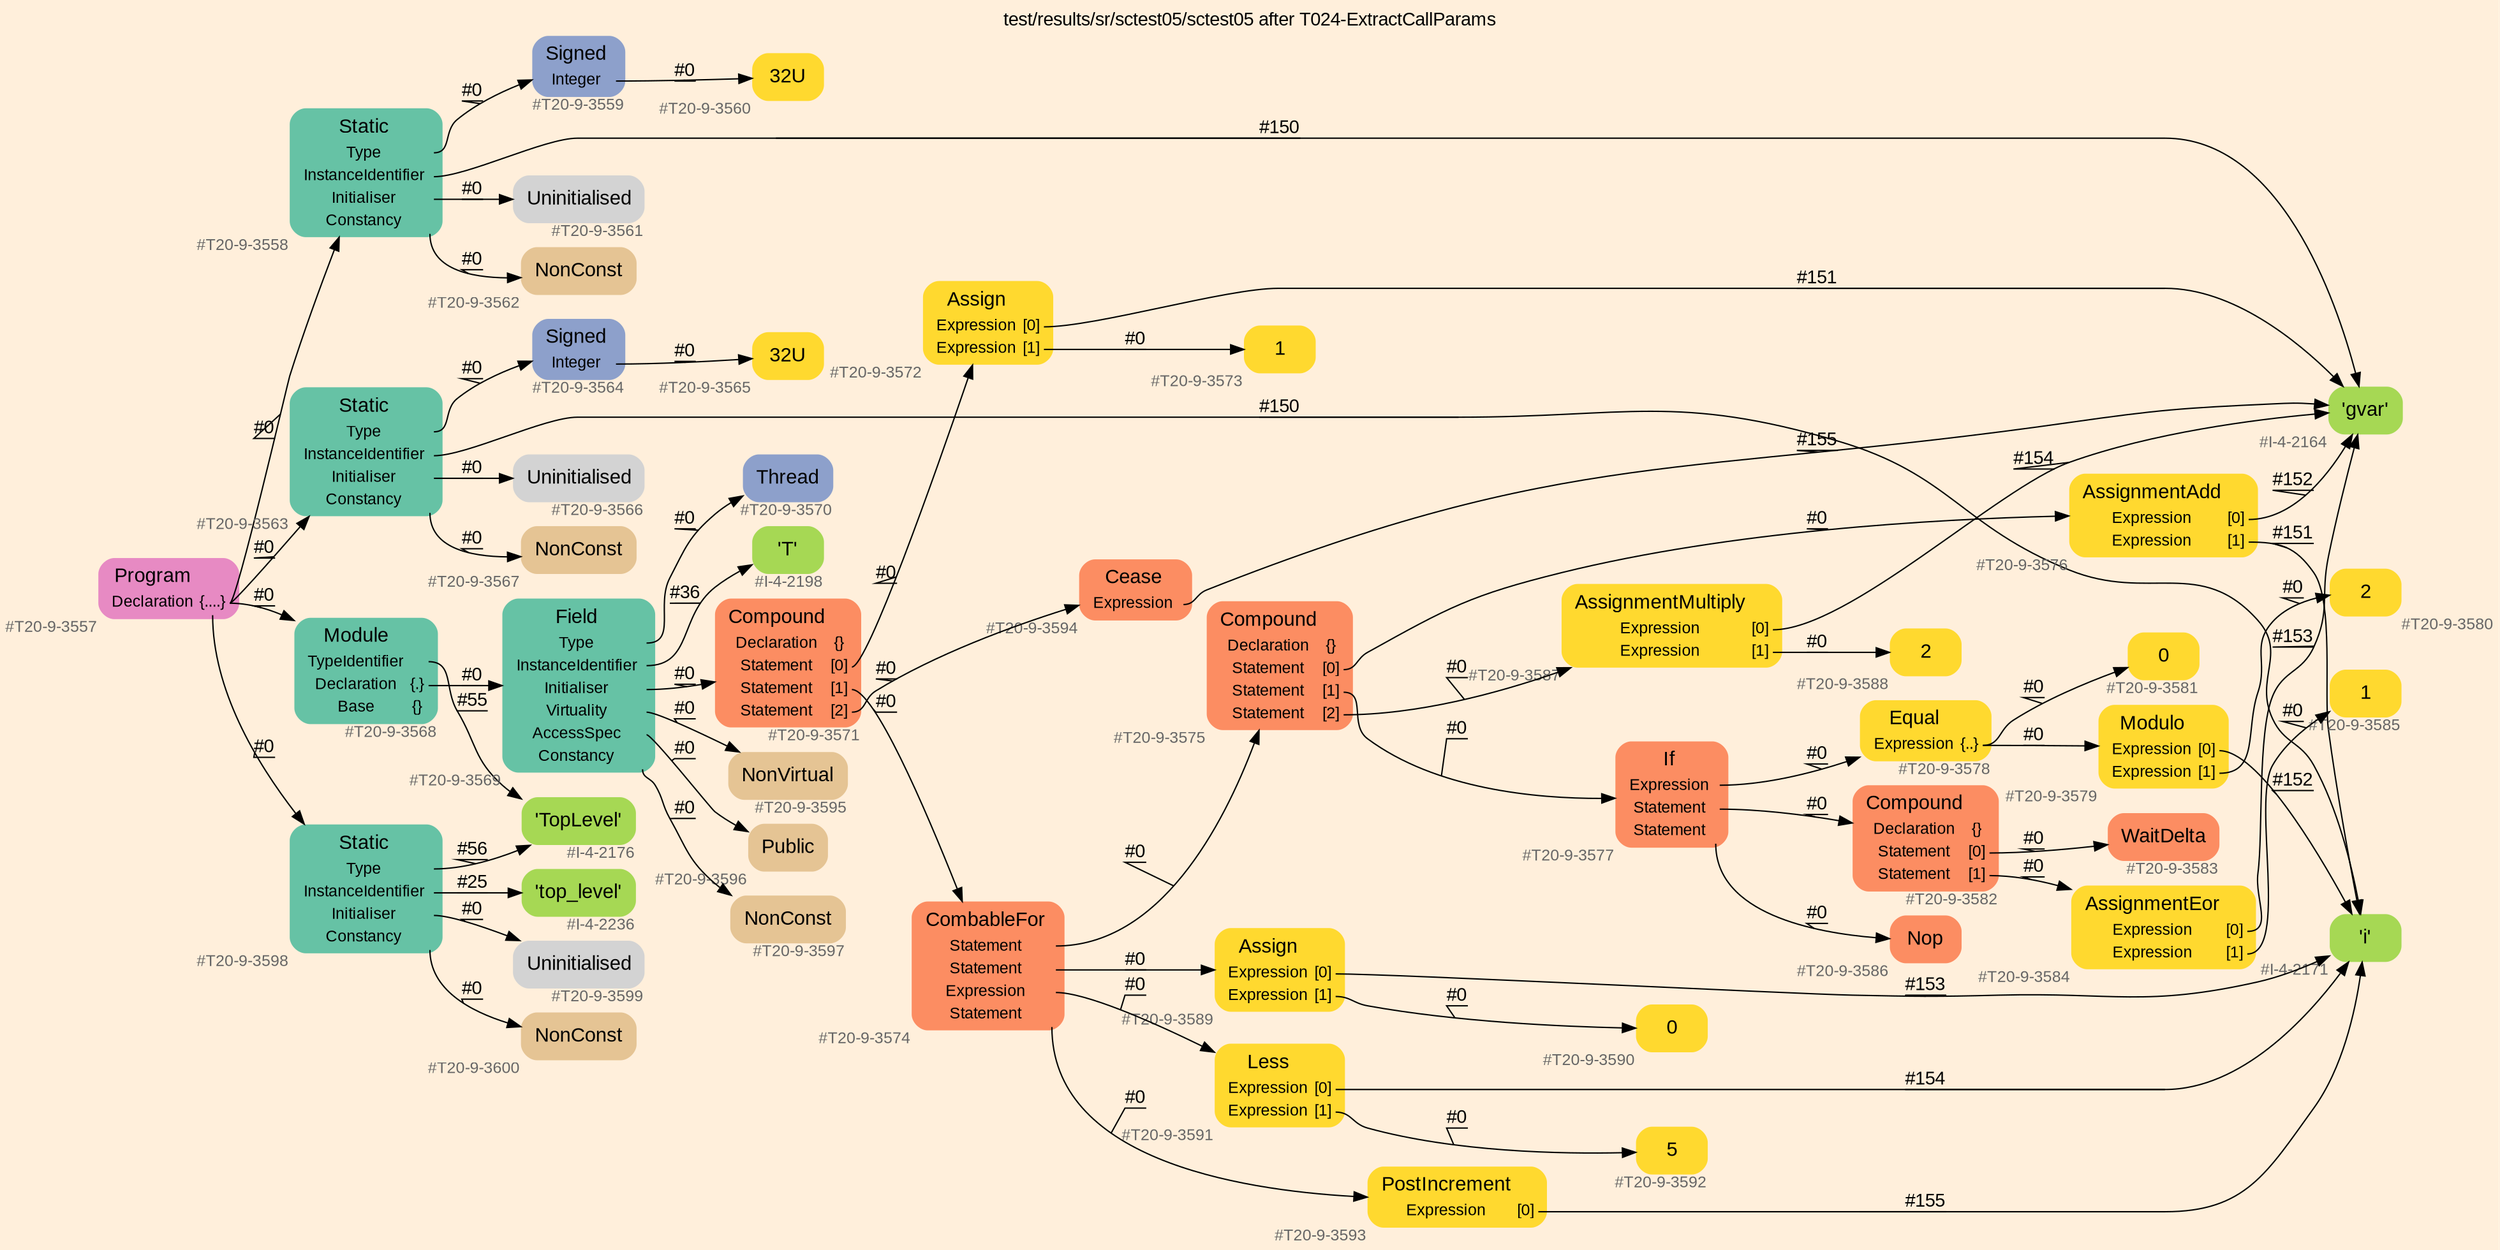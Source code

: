 digraph "test/results/sr/sctest05/sctest05 after T024-ExtractCallParams" {
label = "test/results/sr/sctest05/sctest05 after T024-ExtractCallParams"
labelloc = t
graph [
    rankdir = "LR"
    ranksep = 0.3
    bgcolor = antiquewhite1
    color = black
    fontcolor = black
    fontname = "Arial"
];
node [
    fontname = "Arial"
];
edge [
    fontname = "Arial"
];

// -------------------- node figure --------------------
// -------- block #T20-9-3557 ----------
"#T20-9-3557" [
    fillcolor = "/set28/4"
    xlabel = "#T20-9-3557"
    fontsize = "12"
    fontcolor = grey40
    shape = "plaintext"
    label = <<TABLE BORDER="0" CELLBORDER="0" CELLSPACING="0">
     <TR><TD><FONT COLOR="black" POINT-SIZE="15">Program</FONT></TD></TR>
     <TR><TD><FONT COLOR="black" POINT-SIZE="12">Declaration</FONT></TD><TD PORT="port0"><FONT COLOR="black" POINT-SIZE="12">{....}</FONT></TD></TR>
    </TABLE>>
    style = "rounded,filled"
];

// -------- block #T20-9-3558 ----------
"#T20-9-3558" [
    fillcolor = "/set28/1"
    xlabel = "#T20-9-3558"
    fontsize = "12"
    fontcolor = grey40
    shape = "plaintext"
    label = <<TABLE BORDER="0" CELLBORDER="0" CELLSPACING="0">
     <TR><TD><FONT COLOR="black" POINT-SIZE="15">Static</FONT></TD></TR>
     <TR><TD><FONT COLOR="black" POINT-SIZE="12">Type</FONT></TD><TD PORT="port0"></TD></TR>
     <TR><TD><FONT COLOR="black" POINT-SIZE="12">InstanceIdentifier</FONT></TD><TD PORT="port1"></TD></TR>
     <TR><TD><FONT COLOR="black" POINT-SIZE="12">Initialiser</FONT></TD><TD PORT="port2"></TD></TR>
     <TR><TD><FONT COLOR="black" POINT-SIZE="12">Constancy</FONT></TD><TD PORT="port3"></TD></TR>
    </TABLE>>
    style = "rounded,filled"
];

// -------- block #T20-9-3559 ----------
"#T20-9-3559" [
    fillcolor = "/set28/3"
    xlabel = "#T20-9-3559"
    fontsize = "12"
    fontcolor = grey40
    shape = "plaintext"
    label = <<TABLE BORDER="0" CELLBORDER="0" CELLSPACING="0">
     <TR><TD><FONT COLOR="black" POINT-SIZE="15">Signed</FONT></TD></TR>
     <TR><TD><FONT COLOR="black" POINT-SIZE="12">Integer</FONT></TD><TD PORT="port0"></TD></TR>
    </TABLE>>
    style = "rounded,filled"
];

// -------- block #T20-9-3560 ----------
"#T20-9-3560" [
    fillcolor = "/set28/6"
    xlabel = "#T20-9-3560"
    fontsize = "12"
    fontcolor = grey40
    shape = "plaintext"
    label = <<TABLE BORDER="0" CELLBORDER="0" CELLSPACING="0">
     <TR><TD><FONT COLOR="black" POINT-SIZE="15">32U</FONT></TD></TR>
    </TABLE>>
    style = "rounded,filled"
];

// -------- block #I-4-2164 ----------
"#I-4-2164" [
    fillcolor = "/set28/5"
    xlabel = "#I-4-2164"
    fontsize = "12"
    fontcolor = grey40
    shape = "plaintext"
    label = <<TABLE BORDER="0" CELLBORDER="0" CELLSPACING="0">
     <TR><TD><FONT COLOR="black" POINT-SIZE="15">'gvar'</FONT></TD></TR>
    </TABLE>>
    style = "rounded,filled"
];

// -------- block #T20-9-3561 ----------
"#T20-9-3561" [
    xlabel = "#T20-9-3561"
    fontsize = "12"
    fontcolor = grey40
    shape = "plaintext"
    label = <<TABLE BORDER="0" CELLBORDER="0" CELLSPACING="0">
     <TR><TD><FONT COLOR="black" POINT-SIZE="15">Uninitialised</FONT></TD></TR>
    </TABLE>>
    style = "rounded,filled"
];

// -------- block #T20-9-3562 ----------
"#T20-9-3562" [
    fillcolor = "/set28/7"
    xlabel = "#T20-9-3562"
    fontsize = "12"
    fontcolor = grey40
    shape = "plaintext"
    label = <<TABLE BORDER="0" CELLBORDER="0" CELLSPACING="0">
     <TR><TD><FONT COLOR="black" POINT-SIZE="15">NonConst</FONT></TD></TR>
    </TABLE>>
    style = "rounded,filled"
];

// -------- block #T20-9-3563 ----------
"#T20-9-3563" [
    fillcolor = "/set28/1"
    xlabel = "#T20-9-3563"
    fontsize = "12"
    fontcolor = grey40
    shape = "plaintext"
    label = <<TABLE BORDER="0" CELLBORDER="0" CELLSPACING="0">
     <TR><TD><FONT COLOR="black" POINT-SIZE="15">Static</FONT></TD></TR>
     <TR><TD><FONT COLOR="black" POINT-SIZE="12">Type</FONT></TD><TD PORT="port0"></TD></TR>
     <TR><TD><FONT COLOR="black" POINT-SIZE="12">InstanceIdentifier</FONT></TD><TD PORT="port1"></TD></TR>
     <TR><TD><FONT COLOR="black" POINT-SIZE="12">Initialiser</FONT></TD><TD PORT="port2"></TD></TR>
     <TR><TD><FONT COLOR="black" POINT-SIZE="12">Constancy</FONT></TD><TD PORT="port3"></TD></TR>
    </TABLE>>
    style = "rounded,filled"
];

// -------- block #T20-9-3564 ----------
"#T20-9-3564" [
    fillcolor = "/set28/3"
    xlabel = "#T20-9-3564"
    fontsize = "12"
    fontcolor = grey40
    shape = "plaintext"
    label = <<TABLE BORDER="0" CELLBORDER="0" CELLSPACING="0">
     <TR><TD><FONT COLOR="black" POINT-SIZE="15">Signed</FONT></TD></TR>
     <TR><TD><FONT COLOR="black" POINT-SIZE="12">Integer</FONT></TD><TD PORT="port0"></TD></TR>
    </TABLE>>
    style = "rounded,filled"
];

// -------- block #T20-9-3565 ----------
"#T20-9-3565" [
    fillcolor = "/set28/6"
    xlabel = "#T20-9-3565"
    fontsize = "12"
    fontcolor = grey40
    shape = "plaintext"
    label = <<TABLE BORDER="0" CELLBORDER="0" CELLSPACING="0">
     <TR><TD><FONT COLOR="black" POINT-SIZE="15">32U</FONT></TD></TR>
    </TABLE>>
    style = "rounded,filled"
];

// -------- block #I-4-2171 ----------
"#I-4-2171" [
    fillcolor = "/set28/5"
    xlabel = "#I-4-2171"
    fontsize = "12"
    fontcolor = grey40
    shape = "plaintext"
    label = <<TABLE BORDER="0" CELLBORDER="0" CELLSPACING="0">
     <TR><TD><FONT COLOR="black" POINT-SIZE="15">'i'</FONT></TD></TR>
    </TABLE>>
    style = "rounded,filled"
];

// -------- block #T20-9-3566 ----------
"#T20-9-3566" [
    xlabel = "#T20-9-3566"
    fontsize = "12"
    fontcolor = grey40
    shape = "plaintext"
    label = <<TABLE BORDER="0" CELLBORDER="0" CELLSPACING="0">
     <TR><TD><FONT COLOR="black" POINT-SIZE="15">Uninitialised</FONT></TD></TR>
    </TABLE>>
    style = "rounded,filled"
];

// -------- block #T20-9-3567 ----------
"#T20-9-3567" [
    fillcolor = "/set28/7"
    xlabel = "#T20-9-3567"
    fontsize = "12"
    fontcolor = grey40
    shape = "plaintext"
    label = <<TABLE BORDER="0" CELLBORDER="0" CELLSPACING="0">
     <TR><TD><FONT COLOR="black" POINT-SIZE="15">NonConst</FONT></TD></TR>
    </TABLE>>
    style = "rounded,filled"
];

// -------- block #T20-9-3568 ----------
"#T20-9-3568" [
    fillcolor = "/set28/1"
    xlabel = "#T20-9-3568"
    fontsize = "12"
    fontcolor = grey40
    shape = "plaintext"
    label = <<TABLE BORDER="0" CELLBORDER="0" CELLSPACING="0">
     <TR><TD><FONT COLOR="black" POINT-SIZE="15">Module</FONT></TD></TR>
     <TR><TD><FONT COLOR="black" POINT-SIZE="12">TypeIdentifier</FONT></TD><TD PORT="port0"></TD></TR>
     <TR><TD><FONT COLOR="black" POINT-SIZE="12">Declaration</FONT></TD><TD PORT="port1"><FONT COLOR="black" POINT-SIZE="12">{.}</FONT></TD></TR>
     <TR><TD><FONT COLOR="black" POINT-SIZE="12">Base</FONT></TD><TD PORT="port2"><FONT COLOR="black" POINT-SIZE="12">{}</FONT></TD></TR>
    </TABLE>>
    style = "rounded,filled"
];

// -------- block #I-4-2176 ----------
"#I-4-2176" [
    fillcolor = "/set28/5"
    xlabel = "#I-4-2176"
    fontsize = "12"
    fontcolor = grey40
    shape = "plaintext"
    label = <<TABLE BORDER="0" CELLBORDER="0" CELLSPACING="0">
     <TR><TD><FONT COLOR="black" POINT-SIZE="15">'TopLevel'</FONT></TD></TR>
    </TABLE>>
    style = "rounded,filled"
];

// -------- block #T20-9-3569 ----------
"#T20-9-3569" [
    fillcolor = "/set28/1"
    xlabel = "#T20-9-3569"
    fontsize = "12"
    fontcolor = grey40
    shape = "plaintext"
    label = <<TABLE BORDER="0" CELLBORDER="0" CELLSPACING="0">
     <TR><TD><FONT COLOR="black" POINT-SIZE="15">Field</FONT></TD></TR>
     <TR><TD><FONT COLOR="black" POINT-SIZE="12">Type</FONT></TD><TD PORT="port0"></TD></TR>
     <TR><TD><FONT COLOR="black" POINT-SIZE="12">InstanceIdentifier</FONT></TD><TD PORT="port1"></TD></TR>
     <TR><TD><FONT COLOR="black" POINT-SIZE="12">Initialiser</FONT></TD><TD PORT="port2"></TD></TR>
     <TR><TD><FONT COLOR="black" POINT-SIZE="12">Virtuality</FONT></TD><TD PORT="port3"></TD></TR>
     <TR><TD><FONT COLOR="black" POINT-SIZE="12">AccessSpec</FONT></TD><TD PORT="port4"></TD></TR>
     <TR><TD><FONT COLOR="black" POINT-SIZE="12">Constancy</FONT></TD><TD PORT="port5"></TD></TR>
    </TABLE>>
    style = "rounded,filled"
];

// -------- block #T20-9-3570 ----------
"#T20-9-3570" [
    fillcolor = "/set28/3"
    xlabel = "#T20-9-3570"
    fontsize = "12"
    fontcolor = grey40
    shape = "plaintext"
    label = <<TABLE BORDER="0" CELLBORDER="0" CELLSPACING="0">
     <TR><TD><FONT COLOR="black" POINT-SIZE="15">Thread</FONT></TD></TR>
    </TABLE>>
    style = "rounded,filled"
];

// -------- block #I-4-2198 ----------
"#I-4-2198" [
    fillcolor = "/set28/5"
    xlabel = "#I-4-2198"
    fontsize = "12"
    fontcolor = grey40
    shape = "plaintext"
    label = <<TABLE BORDER="0" CELLBORDER="0" CELLSPACING="0">
     <TR><TD><FONT COLOR="black" POINT-SIZE="15">'T'</FONT></TD></TR>
    </TABLE>>
    style = "rounded,filled"
];

// -------- block #T20-9-3571 ----------
"#T20-9-3571" [
    fillcolor = "/set28/2"
    xlabel = "#T20-9-3571"
    fontsize = "12"
    fontcolor = grey40
    shape = "plaintext"
    label = <<TABLE BORDER="0" CELLBORDER="0" CELLSPACING="0">
     <TR><TD><FONT COLOR="black" POINT-SIZE="15">Compound</FONT></TD></TR>
     <TR><TD><FONT COLOR="black" POINT-SIZE="12">Declaration</FONT></TD><TD PORT="port0"><FONT COLOR="black" POINT-SIZE="12">{}</FONT></TD></TR>
     <TR><TD><FONT COLOR="black" POINT-SIZE="12">Statement</FONT></TD><TD PORT="port1"><FONT COLOR="black" POINT-SIZE="12">[0]</FONT></TD></TR>
     <TR><TD><FONT COLOR="black" POINT-SIZE="12">Statement</FONT></TD><TD PORT="port2"><FONT COLOR="black" POINT-SIZE="12">[1]</FONT></TD></TR>
     <TR><TD><FONT COLOR="black" POINT-SIZE="12">Statement</FONT></TD><TD PORT="port3"><FONT COLOR="black" POINT-SIZE="12">[2]</FONT></TD></TR>
    </TABLE>>
    style = "rounded,filled"
];

// -------- block #T20-9-3572 ----------
"#T20-9-3572" [
    fillcolor = "/set28/6"
    xlabel = "#T20-9-3572"
    fontsize = "12"
    fontcolor = grey40
    shape = "plaintext"
    label = <<TABLE BORDER="0" CELLBORDER="0" CELLSPACING="0">
     <TR><TD><FONT COLOR="black" POINT-SIZE="15">Assign</FONT></TD></TR>
     <TR><TD><FONT COLOR="black" POINT-SIZE="12">Expression</FONT></TD><TD PORT="port0"><FONT COLOR="black" POINT-SIZE="12">[0]</FONT></TD></TR>
     <TR><TD><FONT COLOR="black" POINT-SIZE="12">Expression</FONT></TD><TD PORT="port1"><FONT COLOR="black" POINT-SIZE="12">[1]</FONT></TD></TR>
    </TABLE>>
    style = "rounded,filled"
];

// -------- block #T20-9-3573 ----------
"#T20-9-3573" [
    fillcolor = "/set28/6"
    xlabel = "#T20-9-3573"
    fontsize = "12"
    fontcolor = grey40
    shape = "plaintext"
    label = <<TABLE BORDER="0" CELLBORDER="0" CELLSPACING="0">
     <TR><TD><FONT COLOR="black" POINT-SIZE="15">1</FONT></TD></TR>
    </TABLE>>
    style = "rounded,filled"
];

// -------- block #T20-9-3574 ----------
"#T20-9-3574" [
    fillcolor = "/set28/2"
    xlabel = "#T20-9-3574"
    fontsize = "12"
    fontcolor = grey40
    shape = "plaintext"
    label = <<TABLE BORDER="0" CELLBORDER="0" CELLSPACING="0">
     <TR><TD><FONT COLOR="black" POINT-SIZE="15">CombableFor</FONT></TD></TR>
     <TR><TD><FONT COLOR="black" POINT-SIZE="12">Statement</FONT></TD><TD PORT="port0"></TD></TR>
     <TR><TD><FONT COLOR="black" POINT-SIZE="12">Statement</FONT></TD><TD PORT="port1"></TD></TR>
     <TR><TD><FONT COLOR="black" POINT-SIZE="12">Expression</FONT></TD><TD PORT="port2"></TD></TR>
     <TR><TD><FONT COLOR="black" POINT-SIZE="12">Statement</FONT></TD><TD PORT="port3"></TD></TR>
    </TABLE>>
    style = "rounded,filled"
];

// -------- block #T20-9-3575 ----------
"#T20-9-3575" [
    fillcolor = "/set28/2"
    xlabel = "#T20-9-3575"
    fontsize = "12"
    fontcolor = grey40
    shape = "plaintext"
    label = <<TABLE BORDER="0" CELLBORDER="0" CELLSPACING="0">
     <TR><TD><FONT COLOR="black" POINT-SIZE="15">Compound</FONT></TD></TR>
     <TR><TD><FONT COLOR="black" POINT-SIZE="12">Declaration</FONT></TD><TD PORT="port0"><FONT COLOR="black" POINT-SIZE="12">{}</FONT></TD></TR>
     <TR><TD><FONT COLOR="black" POINT-SIZE="12">Statement</FONT></TD><TD PORT="port1"><FONT COLOR="black" POINT-SIZE="12">[0]</FONT></TD></TR>
     <TR><TD><FONT COLOR="black" POINT-SIZE="12">Statement</FONT></TD><TD PORT="port2"><FONT COLOR="black" POINT-SIZE="12">[1]</FONT></TD></TR>
     <TR><TD><FONT COLOR="black" POINT-SIZE="12">Statement</FONT></TD><TD PORT="port3"><FONT COLOR="black" POINT-SIZE="12">[2]</FONT></TD></TR>
    </TABLE>>
    style = "rounded,filled"
];

// -------- block #T20-9-3576 ----------
"#T20-9-3576" [
    fillcolor = "/set28/6"
    xlabel = "#T20-9-3576"
    fontsize = "12"
    fontcolor = grey40
    shape = "plaintext"
    label = <<TABLE BORDER="0" CELLBORDER="0" CELLSPACING="0">
     <TR><TD><FONT COLOR="black" POINT-SIZE="15">AssignmentAdd</FONT></TD></TR>
     <TR><TD><FONT COLOR="black" POINT-SIZE="12">Expression</FONT></TD><TD PORT="port0"><FONT COLOR="black" POINT-SIZE="12">[0]</FONT></TD></TR>
     <TR><TD><FONT COLOR="black" POINT-SIZE="12">Expression</FONT></TD><TD PORT="port1"><FONT COLOR="black" POINT-SIZE="12">[1]</FONT></TD></TR>
    </TABLE>>
    style = "rounded,filled"
];

// -------- block #T20-9-3577 ----------
"#T20-9-3577" [
    fillcolor = "/set28/2"
    xlabel = "#T20-9-3577"
    fontsize = "12"
    fontcolor = grey40
    shape = "plaintext"
    label = <<TABLE BORDER="0" CELLBORDER="0" CELLSPACING="0">
     <TR><TD><FONT COLOR="black" POINT-SIZE="15">If</FONT></TD></TR>
     <TR><TD><FONT COLOR="black" POINT-SIZE="12">Expression</FONT></TD><TD PORT="port0"></TD></TR>
     <TR><TD><FONT COLOR="black" POINT-SIZE="12">Statement</FONT></TD><TD PORT="port1"></TD></TR>
     <TR><TD><FONT COLOR="black" POINT-SIZE="12">Statement</FONT></TD><TD PORT="port2"></TD></TR>
    </TABLE>>
    style = "rounded,filled"
];

// -------- block #T20-9-3578 ----------
"#T20-9-3578" [
    fillcolor = "/set28/6"
    xlabel = "#T20-9-3578"
    fontsize = "12"
    fontcolor = grey40
    shape = "plaintext"
    label = <<TABLE BORDER="0" CELLBORDER="0" CELLSPACING="0">
     <TR><TD><FONT COLOR="black" POINT-SIZE="15">Equal</FONT></TD></TR>
     <TR><TD><FONT COLOR="black" POINT-SIZE="12">Expression</FONT></TD><TD PORT="port0"><FONT COLOR="black" POINT-SIZE="12">{..}</FONT></TD></TR>
    </TABLE>>
    style = "rounded,filled"
];

// -------- block #T20-9-3579 ----------
"#T20-9-3579" [
    fillcolor = "/set28/6"
    xlabel = "#T20-9-3579"
    fontsize = "12"
    fontcolor = grey40
    shape = "plaintext"
    label = <<TABLE BORDER="0" CELLBORDER="0" CELLSPACING="0">
     <TR><TD><FONT COLOR="black" POINT-SIZE="15">Modulo</FONT></TD></TR>
     <TR><TD><FONT COLOR="black" POINT-SIZE="12">Expression</FONT></TD><TD PORT="port0"><FONT COLOR="black" POINT-SIZE="12">[0]</FONT></TD></TR>
     <TR><TD><FONT COLOR="black" POINT-SIZE="12">Expression</FONT></TD><TD PORT="port1"><FONT COLOR="black" POINT-SIZE="12">[1]</FONT></TD></TR>
    </TABLE>>
    style = "rounded,filled"
];

// -------- block #T20-9-3580 ----------
"#T20-9-3580" [
    fillcolor = "/set28/6"
    xlabel = "#T20-9-3580"
    fontsize = "12"
    fontcolor = grey40
    shape = "plaintext"
    label = <<TABLE BORDER="0" CELLBORDER="0" CELLSPACING="0">
     <TR><TD><FONT COLOR="black" POINT-SIZE="15">2</FONT></TD></TR>
    </TABLE>>
    style = "rounded,filled"
];

// -------- block #T20-9-3581 ----------
"#T20-9-3581" [
    fillcolor = "/set28/6"
    xlabel = "#T20-9-3581"
    fontsize = "12"
    fontcolor = grey40
    shape = "plaintext"
    label = <<TABLE BORDER="0" CELLBORDER="0" CELLSPACING="0">
     <TR><TD><FONT COLOR="black" POINT-SIZE="15">0</FONT></TD></TR>
    </TABLE>>
    style = "rounded,filled"
];

// -------- block #T20-9-3582 ----------
"#T20-9-3582" [
    fillcolor = "/set28/2"
    xlabel = "#T20-9-3582"
    fontsize = "12"
    fontcolor = grey40
    shape = "plaintext"
    label = <<TABLE BORDER="0" CELLBORDER="0" CELLSPACING="0">
     <TR><TD><FONT COLOR="black" POINT-SIZE="15">Compound</FONT></TD></TR>
     <TR><TD><FONT COLOR="black" POINT-SIZE="12">Declaration</FONT></TD><TD PORT="port0"><FONT COLOR="black" POINT-SIZE="12">{}</FONT></TD></TR>
     <TR><TD><FONT COLOR="black" POINT-SIZE="12">Statement</FONT></TD><TD PORT="port1"><FONT COLOR="black" POINT-SIZE="12">[0]</FONT></TD></TR>
     <TR><TD><FONT COLOR="black" POINT-SIZE="12">Statement</FONT></TD><TD PORT="port2"><FONT COLOR="black" POINT-SIZE="12">[1]</FONT></TD></TR>
    </TABLE>>
    style = "rounded,filled"
];

// -------- block #T20-9-3583 ----------
"#T20-9-3583" [
    fillcolor = "/set28/2"
    xlabel = "#T20-9-3583"
    fontsize = "12"
    fontcolor = grey40
    shape = "plaintext"
    label = <<TABLE BORDER="0" CELLBORDER="0" CELLSPACING="0">
     <TR><TD><FONT COLOR="black" POINT-SIZE="15">WaitDelta</FONT></TD></TR>
    </TABLE>>
    style = "rounded,filled"
];

// -------- block #T20-9-3584 ----------
"#T20-9-3584" [
    fillcolor = "/set28/6"
    xlabel = "#T20-9-3584"
    fontsize = "12"
    fontcolor = grey40
    shape = "plaintext"
    label = <<TABLE BORDER="0" CELLBORDER="0" CELLSPACING="0">
     <TR><TD><FONT COLOR="black" POINT-SIZE="15">AssignmentEor</FONT></TD></TR>
     <TR><TD><FONT COLOR="black" POINT-SIZE="12">Expression</FONT></TD><TD PORT="port0"><FONT COLOR="black" POINT-SIZE="12">[0]</FONT></TD></TR>
     <TR><TD><FONT COLOR="black" POINT-SIZE="12">Expression</FONT></TD><TD PORT="port1"><FONT COLOR="black" POINT-SIZE="12">[1]</FONT></TD></TR>
    </TABLE>>
    style = "rounded,filled"
];

// -------- block #T20-9-3585 ----------
"#T20-9-3585" [
    fillcolor = "/set28/6"
    xlabel = "#T20-9-3585"
    fontsize = "12"
    fontcolor = grey40
    shape = "plaintext"
    label = <<TABLE BORDER="0" CELLBORDER="0" CELLSPACING="0">
     <TR><TD><FONT COLOR="black" POINT-SIZE="15">1</FONT></TD></TR>
    </TABLE>>
    style = "rounded,filled"
];

// -------- block #T20-9-3586 ----------
"#T20-9-3586" [
    fillcolor = "/set28/2"
    xlabel = "#T20-9-3586"
    fontsize = "12"
    fontcolor = grey40
    shape = "plaintext"
    label = <<TABLE BORDER="0" CELLBORDER="0" CELLSPACING="0">
     <TR><TD><FONT COLOR="black" POINT-SIZE="15">Nop</FONT></TD></TR>
    </TABLE>>
    style = "rounded,filled"
];

// -------- block #T20-9-3587 ----------
"#T20-9-3587" [
    fillcolor = "/set28/6"
    xlabel = "#T20-9-3587"
    fontsize = "12"
    fontcolor = grey40
    shape = "plaintext"
    label = <<TABLE BORDER="0" CELLBORDER="0" CELLSPACING="0">
     <TR><TD><FONT COLOR="black" POINT-SIZE="15">AssignmentMultiply</FONT></TD></TR>
     <TR><TD><FONT COLOR="black" POINT-SIZE="12">Expression</FONT></TD><TD PORT="port0"><FONT COLOR="black" POINT-SIZE="12">[0]</FONT></TD></TR>
     <TR><TD><FONT COLOR="black" POINT-SIZE="12">Expression</FONT></TD><TD PORT="port1"><FONT COLOR="black" POINT-SIZE="12">[1]</FONT></TD></TR>
    </TABLE>>
    style = "rounded,filled"
];

// -------- block #T20-9-3588 ----------
"#T20-9-3588" [
    fillcolor = "/set28/6"
    xlabel = "#T20-9-3588"
    fontsize = "12"
    fontcolor = grey40
    shape = "plaintext"
    label = <<TABLE BORDER="0" CELLBORDER="0" CELLSPACING="0">
     <TR><TD><FONT COLOR="black" POINT-SIZE="15">2</FONT></TD></TR>
    </TABLE>>
    style = "rounded,filled"
];

// -------- block #T20-9-3589 ----------
"#T20-9-3589" [
    fillcolor = "/set28/6"
    xlabel = "#T20-9-3589"
    fontsize = "12"
    fontcolor = grey40
    shape = "plaintext"
    label = <<TABLE BORDER="0" CELLBORDER="0" CELLSPACING="0">
     <TR><TD><FONT COLOR="black" POINT-SIZE="15">Assign</FONT></TD></TR>
     <TR><TD><FONT COLOR="black" POINT-SIZE="12">Expression</FONT></TD><TD PORT="port0"><FONT COLOR="black" POINT-SIZE="12">[0]</FONT></TD></TR>
     <TR><TD><FONT COLOR="black" POINT-SIZE="12">Expression</FONT></TD><TD PORT="port1"><FONT COLOR="black" POINT-SIZE="12">[1]</FONT></TD></TR>
    </TABLE>>
    style = "rounded,filled"
];

// -------- block #T20-9-3590 ----------
"#T20-9-3590" [
    fillcolor = "/set28/6"
    xlabel = "#T20-9-3590"
    fontsize = "12"
    fontcolor = grey40
    shape = "plaintext"
    label = <<TABLE BORDER="0" CELLBORDER="0" CELLSPACING="0">
     <TR><TD><FONT COLOR="black" POINT-SIZE="15">0</FONT></TD></TR>
    </TABLE>>
    style = "rounded,filled"
];

// -------- block #T20-9-3591 ----------
"#T20-9-3591" [
    fillcolor = "/set28/6"
    xlabel = "#T20-9-3591"
    fontsize = "12"
    fontcolor = grey40
    shape = "plaintext"
    label = <<TABLE BORDER="0" CELLBORDER="0" CELLSPACING="0">
     <TR><TD><FONT COLOR="black" POINT-SIZE="15">Less</FONT></TD></TR>
     <TR><TD><FONT COLOR="black" POINT-SIZE="12">Expression</FONT></TD><TD PORT="port0"><FONT COLOR="black" POINT-SIZE="12">[0]</FONT></TD></TR>
     <TR><TD><FONT COLOR="black" POINT-SIZE="12">Expression</FONT></TD><TD PORT="port1"><FONT COLOR="black" POINT-SIZE="12">[1]</FONT></TD></TR>
    </TABLE>>
    style = "rounded,filled"
];

// -------- block #T20-9-3592 ----------
"#T20-9-3592" [
    fillcolor = "/set28/6"
    xlabel = "#T20-9-3592"
    fontsize = "12"
    fontcolor = grey40
    shape = "plaintext"
    label = <<TABLE BORDER="0" CELLBORDER="0" CELLSPACING="0">
     <TR><TD><FONT COLOR="black" POINT-SIZE="15">5</FONT></TD></TR>
    </TABLE>>
    style = "rounded,filled"
];

// -------- block #T20-9-3593 ----------
"#T20-9-3593" [
    fillcolor = "/set28/6"
    xlabel = "#T20-9-3593"
    fontsize = "12"
    fontcolor = grey40
    shape = "plaintext"
    label = <<TABLE BORDER="0" CELLBORDER="0" CELLSPACING="0">
     <TR><TD><FONT COLOR="black" POINT-SIZE="15">PostIncrement</FONT></TD></TR>
     <TR><TD><FONT COLOR="black" POINT-SIZE="12">Expression</FONT></TD><TD PORT="port0"><FONT COLOR="black" POINT-SIZE="12">[0]</FONT></TD></TR>
    </TABLE>>
    style = "rounded,filled"
];

// -------- block #T20-9-3594 ----------
"#T20-9-3594" [
    fillcolor = "/set28/2"
    xlabel = "#T20-9-3594"
    fontsize = "12"
    fontcolor = grey40
    shape = "plaintext"
    label = <<TABLE BORDER="0" CELLBORDER="0" CELLSPACING="0">
     <TR><TD><FONT COLOR="black" POINT-SIZE="15">Cease</FONT></TD></TR>
     <TR><TD><FONT COLOR="black" POINT-SIZE="12">Expression</FONT></TD><TD PORT="port0"></TD></TR>
    </TABLE>>
    style = "rounded,filled"
];

// -------- block #T20-9-3595 ----------
"#T20-9-3595" [
    fillcolor = "/set28/7"
    xlabel = "#T20-9-3595"
    fontsize = "12"
    fontcolor = grey40
    shape = "plaintext"
    label = <<TABLE BORDER="0" CELLBORDER="0" CELLSPACING="0">
     <TR><TD><FONT COLOR="black" POINT-SIZE="15">NonVirtual</FONT></TD></TR>
    </TABLE>>
    style = "rounded,filled"
];

// -------- block #T20-9-3596 ----------
"#T20-9-3596" [
    fillcolor = "/set28/7"
    xlabel = "#T20-9-3596"
    fontsize = "12"
    fontcolor = grey40
    shape = "plaintext"
    label = <<TABLE BORDER="0" CELLBORDER="0" CELLSPACING="0">
     <TR><TD><FONT COLOR="black" POINT-SIZE="15">Public</FONT></TD></TR>
    </TABLE>>
    style = "rounded,filled"
];

// -------- block #T20-9-3597 ----------
"#T20-9-3597" [
    fillcolor = "/set28/7"
    xlabel = "#T20-9-3597"
    fontsize = "12"
    fontcolor = grey40
    shape = "plaintext"
    label = <<TABLE BORDER="0" CELLBORDER="0" CELLSPACING="0">
     <TR><TD><FONT COLOR="black" POINT-SIZE="15">NonConst</FONT></TD></TR>
    </TABLE>>
    style = "rounded,filled"
];

// -------- block #T20-9-3598 ----------
"#T20-9-3598" [
    fillcolor = "/set28/1"
    xlabel = "#T20-9-3598"
    fontsize = "12"
    fontcolor = grey40
    shape = "plaintext"
    label = <<TABLE BORDER="0" CELLBORDER="0" CELLSPACING="0">
     <TR><TD><FONT COLOR="black" POINT-SIZE="15">Static</FONT></TD></TR>
     <TR><TD><FONT COLOR="black" POINT-SIZE="12">Type</FONT></TD><TD PORT="port0"></TD></TR>
     <TR><TD><FONT COLOR="black" POINT-SIZE="12">InstanceIdentifier</FONT></TD><TD PORT="port1"></TD></TR>
     <TR><TD><FONT COLOR="black" POINT-SIZE="12">Initialiser</FONT></TD><TD PORT="port2"></TD></TR>
     <TR><TD><FONT COLOR="black" POINT-SIZE="12">Constancy</FONT></TD><TD PORT="port3"></TD></TR>
    </TABLE>>
    style = "rounded,filled"
];

// -------- block #I-4-2236 ----------
"#I-4-2236" [
    fillcolor = "/set28/5"
    xlabel = "#I-4-2236"
    fontsize = "12"
    fontcolor = grey40
    shape = "plaintext"
    label = <<TABLE BORDER="0" CELLBORDER="0" CELLSPACING="0">
     <TR><TD><FONT COLOR="black" POINT-SIZE="15">'top_level'</FONT></TD></TR>
    </TABLE>>
    style = "rounded,filled"
];

// -------- block #T20-9-3599 ----------
"#T20-9-3599" [
    xlabel = "#T20-9-3599"
    fontsize = "12"
    fontcolor = grey40
    shape = "plaintext"
    label = <<TABLE BORDER="0" CELLBORDER="0" CELLSPACING="0">
     <TR><TD><FONT COLOR="black" POINT-SIZE="15">Uninitialised</FONT></TD></TR>
    </TABLE>>
    style = "rounded,filled"
];

// -------- block #T20-9-3600 ----------
"#T20-9-3600" [
    fillcolor = "/set28/7"
    xlabel = "#T20-9-3600"
    fontsize = "12"
    fontcolor = grey40
    shape = "plaintext"
    label = <<TABLE BORDER="0" CELLBORDER="0" CELLSPACING="0">
     <TR><TD><FONT COLOR="black" POINT-SIZE="15">NonConst</FONT></TD></TR>
    </TABLE>>
    style = "rounded,filled"
];

"#T20-9-3557":port0 -> "#T20-9-3558" [
    label = "#0"
    decorate = true
    color = black
    fontcolor = black
];

"#T20-9-3557":port0 -> "#T20-9-3563" [
    label = "#0"
    decorate = true
    color = black
    fontcolor = black
];

"#T20-9-3557":port0 -> "#T20-9-3568" [
    label = "#0"
    decorate = true
    color = black
    fontcolor = black
];

"#T20-9-3557":port0 -> "#T20-9-3598" [
    label = "#0"
    decorate = true
    color = black
    fontcolor = black
];

"#T20-9-3558":port0 -> "#T20-9-3559" [
    label = "#0"
    decorate = true
    color = black
    fontcolor = black
];

"#T20-9-3558":port1 -> "#I-4-2164" [
    label = "#150"
    decorate = true
    color = black
    fontcolor = black
];

"#T20-9-3558":port2 -> "#T20-9-3561" [
    label = "#0"
    decorate = true
    color = black
    fontcolor = black
];

"#T20-9-3558":port3 -> "#T20-9-3562" [
    label = "#0"
    decorate = true
    color = black
    fontcolor = black
];

"#T20-9-3559":port0 -> "#T20-9-3560" [
    label = "#0"
    decorate = true
    color = black
    fontcolor = black
];

"#T20-9-3563":port0 -> "#T20-9-3564" [
    label = "#0"
    decorate = true
    color = black
    fontcolor = black
];

"#T20-9-3563":port1 -> "#I-4-2171" [
    label = "#150"
    decorate = true
    color = black
    fontcolor = black
];

"#T20-9-3563":port2 -> "#T20-9-3566" [
    label = "#0"
    decorate = true
    color = black
    fontcolor = black
];

"#T20-9-3563":port3 -> "#T20-9-3567" [
    label = "#0"
    decorate = true
    color = black
    fontcolor = black
];

"#T20-9-3564":port0 -> "#T20-9-3565" [
    label = "#0"
    decorate = true
    color = black
    fontcolor = black
];

"#T20-9-3568":port0 -> "#I-4-2176" [
    label = "#55"
    decorate = true
    color = black
    fontcolor = black
];

"#T20-9-3568":port1 -> "#T20-9-3569" [
    label = "#0"
    decorate = true
    color = black
    fontcolor = black
];

"#T20-9-3569":port0 -> "#T20-9-3570" [
    label = "#0"
    decorate = true
    color = black
    fontcolor = black
];

"#T20-9-3569":port1 -> "#I-4-2198" [
    label = "#36"
    decorate = true
    color = black
    fontcolor = black
];

"#T20-9-3569":port2 -> "#T20-9-3571" [
    label = "#0"
    decorate = true
    color = black
    fontcolor = black
];

"#T20-9-3569":port3 -> "#T20-9-3595" [
    label = "#0"
    decorate = true
    color = black
    fontcolor = black
];

"#T20-9-3569":port4 -> "#T20-9-3596" [
    label = "#0"
    decorate = true
    color = black
    fontcolor = black
];

"#T20-9-3569":port5 -> "#T20-9-3597" [
    label = "#0"
    decorate = true
    color = black
    fontcolor = black
];

"#T20-9-3571":port1 -> "#T20-9-3572" [
    label = "#0"
    decorate = true
    color = black
    fontcolor = black
];

"#T20-9-3571":port2 -> "#T20-9-3574" [
    label = "#0"
    decorate = true
    color = black
    fontcolor = black
];

"#T20-9-3571":port3 -> "#T20-9-3594" [
    label = "#0"
    decorate = true
    color = black
    fontcolor = black
];

"#T20-9-3572":port0 -> "#I-4-2164" [
    label = "#151"
    decorate = true
    color = black
    fontcolor = black
];

"#T20-9-3572":port1 -> "#T20-9-3573" [
    label = "#0"
    decorate = true
    color = black
    fontcolor = black
];

"#T20-9-3574":port0 -> "#T20-9-3575" [
    label = "#0"
    decorate = true
    color = black
    fontcolor = black
];

"#T20-9-3574":port1 -> "#T20-9-3589" [
    label = "#0"
    decorate = true
    color = black
    fontcolor = black
];

"#T20-9-3574":port2 -> "#T20-9-3591" [
    label = "#0"
    decorate = true
    color = black
    fontcolor = black
];

"#T20-9-3574":port3 -> "#T20-9-3593" [
    label = "#0"
    decorate = true
    color = black
    fontcolor = black
];

"#T20-9-3575":port1 -> "#T20-9-3576" [
    label = "#0"
    decorate = true
    color = black
    fontcolor = black
];

"#T20-9-3575":port2 -> "#T20-9-3577" [
    label = "#0"
    decorate = true
    color = black
    fontcolor = black
];

"#T20-9-3575":port3 -> "#T20-9-3587" [
    label = "#0"
    decorate = true
    color = black
    fontcolor = black
];

"#T20-9-3576":port0 -> "#I-4-2164" [
    label = "#152"
    decorate = true
    color = black
    fontcolor = black
];

"#T20-9-3576":port1 -> "#I-4-2171" [
    label = "#151"
    decorate = true
    color = black
    fontcolor = black
];

"#T20-9-3577":port0 -> "#T20-9-3578" [
    label = "#0"
    decorate = true
    color = black
    fontcolor = black
];

"#T20-9-3577":port1 -> "#T20-9-3582" [
    label = "#0"
    decorate = true
    color = black
    fontcolor = black
];

"#T20-9-3577":port2 -> "#T20-9-3586" [
    label = "#0"
    decorate = true
    color = black
    fontcolor = black
];

"#T20-9-3578":port0 -> "#T20-9-3579" [
    label = "#0"
    decorate = true
    color = black
    fontcolor = black
];

"#T20-9-3578":port0 -> "#T20-9-3581" [
    label = "#0"
    decorate = true
    color = black
    fontcolor = black
];

"#T20-9-3579":port0 -> "#I-4-2171" [
    label = "#152"
    decorate = true
    color = black
    fontcolor = black
];

"#T20-9-3579":port1 -> "#T20-9-3580" [
    label = "#0"
    decorate = true
    color = black
    fontcolor = black
];

"#T20-9-3582":port1 -> "#T20-9-3583" [
    label = "#0"
    decorate = true
    color = black
    fontcolor = black
];

"#T20-9-3582":port2 -> "#T20-9-3584" [
    label = "#0"
    decorate = true
    color = black
    fontcolor = black
];

"#T20-9-3584":port0 -> "#I-4-2164" [
    label = "#153"
    decorate = true
    color = black
    fontcolor = black
];

"#T20-9-3584":port1 -> "#T20-9-3585" [
    label = "#0"
    decorate = true
    color = black
    fontcolor = black
];

"#T20-9-3587":port0 -> "#I-4-2164" [
    label = "#154"
    decorate = true
    color = black
    fontcolor = black
];

"#T20-9-3587":port1 -> "#T20-9-3588" [
    label = "#0"
    decorate = true
    color = black
    fontcolor = black
];

"#T20-9-3589":port0 -> "#I-4-2171" [
    label = "#153"
    decorate = true
    color = black
    fontcolor = black
];

"#T20-9-3589":port1 -> "#T20-9-3590" [
    label = "#0"
    decorate = true
    color = black
    fontcolor = black
];

"#T20-9-3591":port0 -> "#I-4-2171" [
    label = "#154"
    decorate = true
    color = black
    fontcolor = black
];

"#T20-9-3591":port1 -> "#T20-9-3592" [
    label = "#0"
    decorate = true
    color = black
    fontcolor = black
];

"#T20-9-3593":port0 -> "#I-4-2171" [
    label = "#155"
    decorate = true
    color = black
    fontcolor = black
];

"#T20-9-3594":port0 -> "#I-4-2164" [
    label = "#155"
    decorate = true
    color = black
    fontcolor = black
];

"#T20-9-3598":port0 -> "#I-4-2176" [
    label = "#56"
    decorate = true
    color = black
    fontcolor = black
];

"#T20-9-3598":port1 -> "#I-4-2236" [
    label = "#25"
    decorate = true
    color = black
    fontcolor = black
];

"#T20-9-3598":port2 -> "#T20-9-3599" [
    label = "#0"
    decorate = true
    color = black
    fontcolor = black
];

"#T20-9-3598":port3 -> "#T20-9-3600" [
    label = "#0"
    decorate = true
    color = black
    fontcolor = black
];


}
